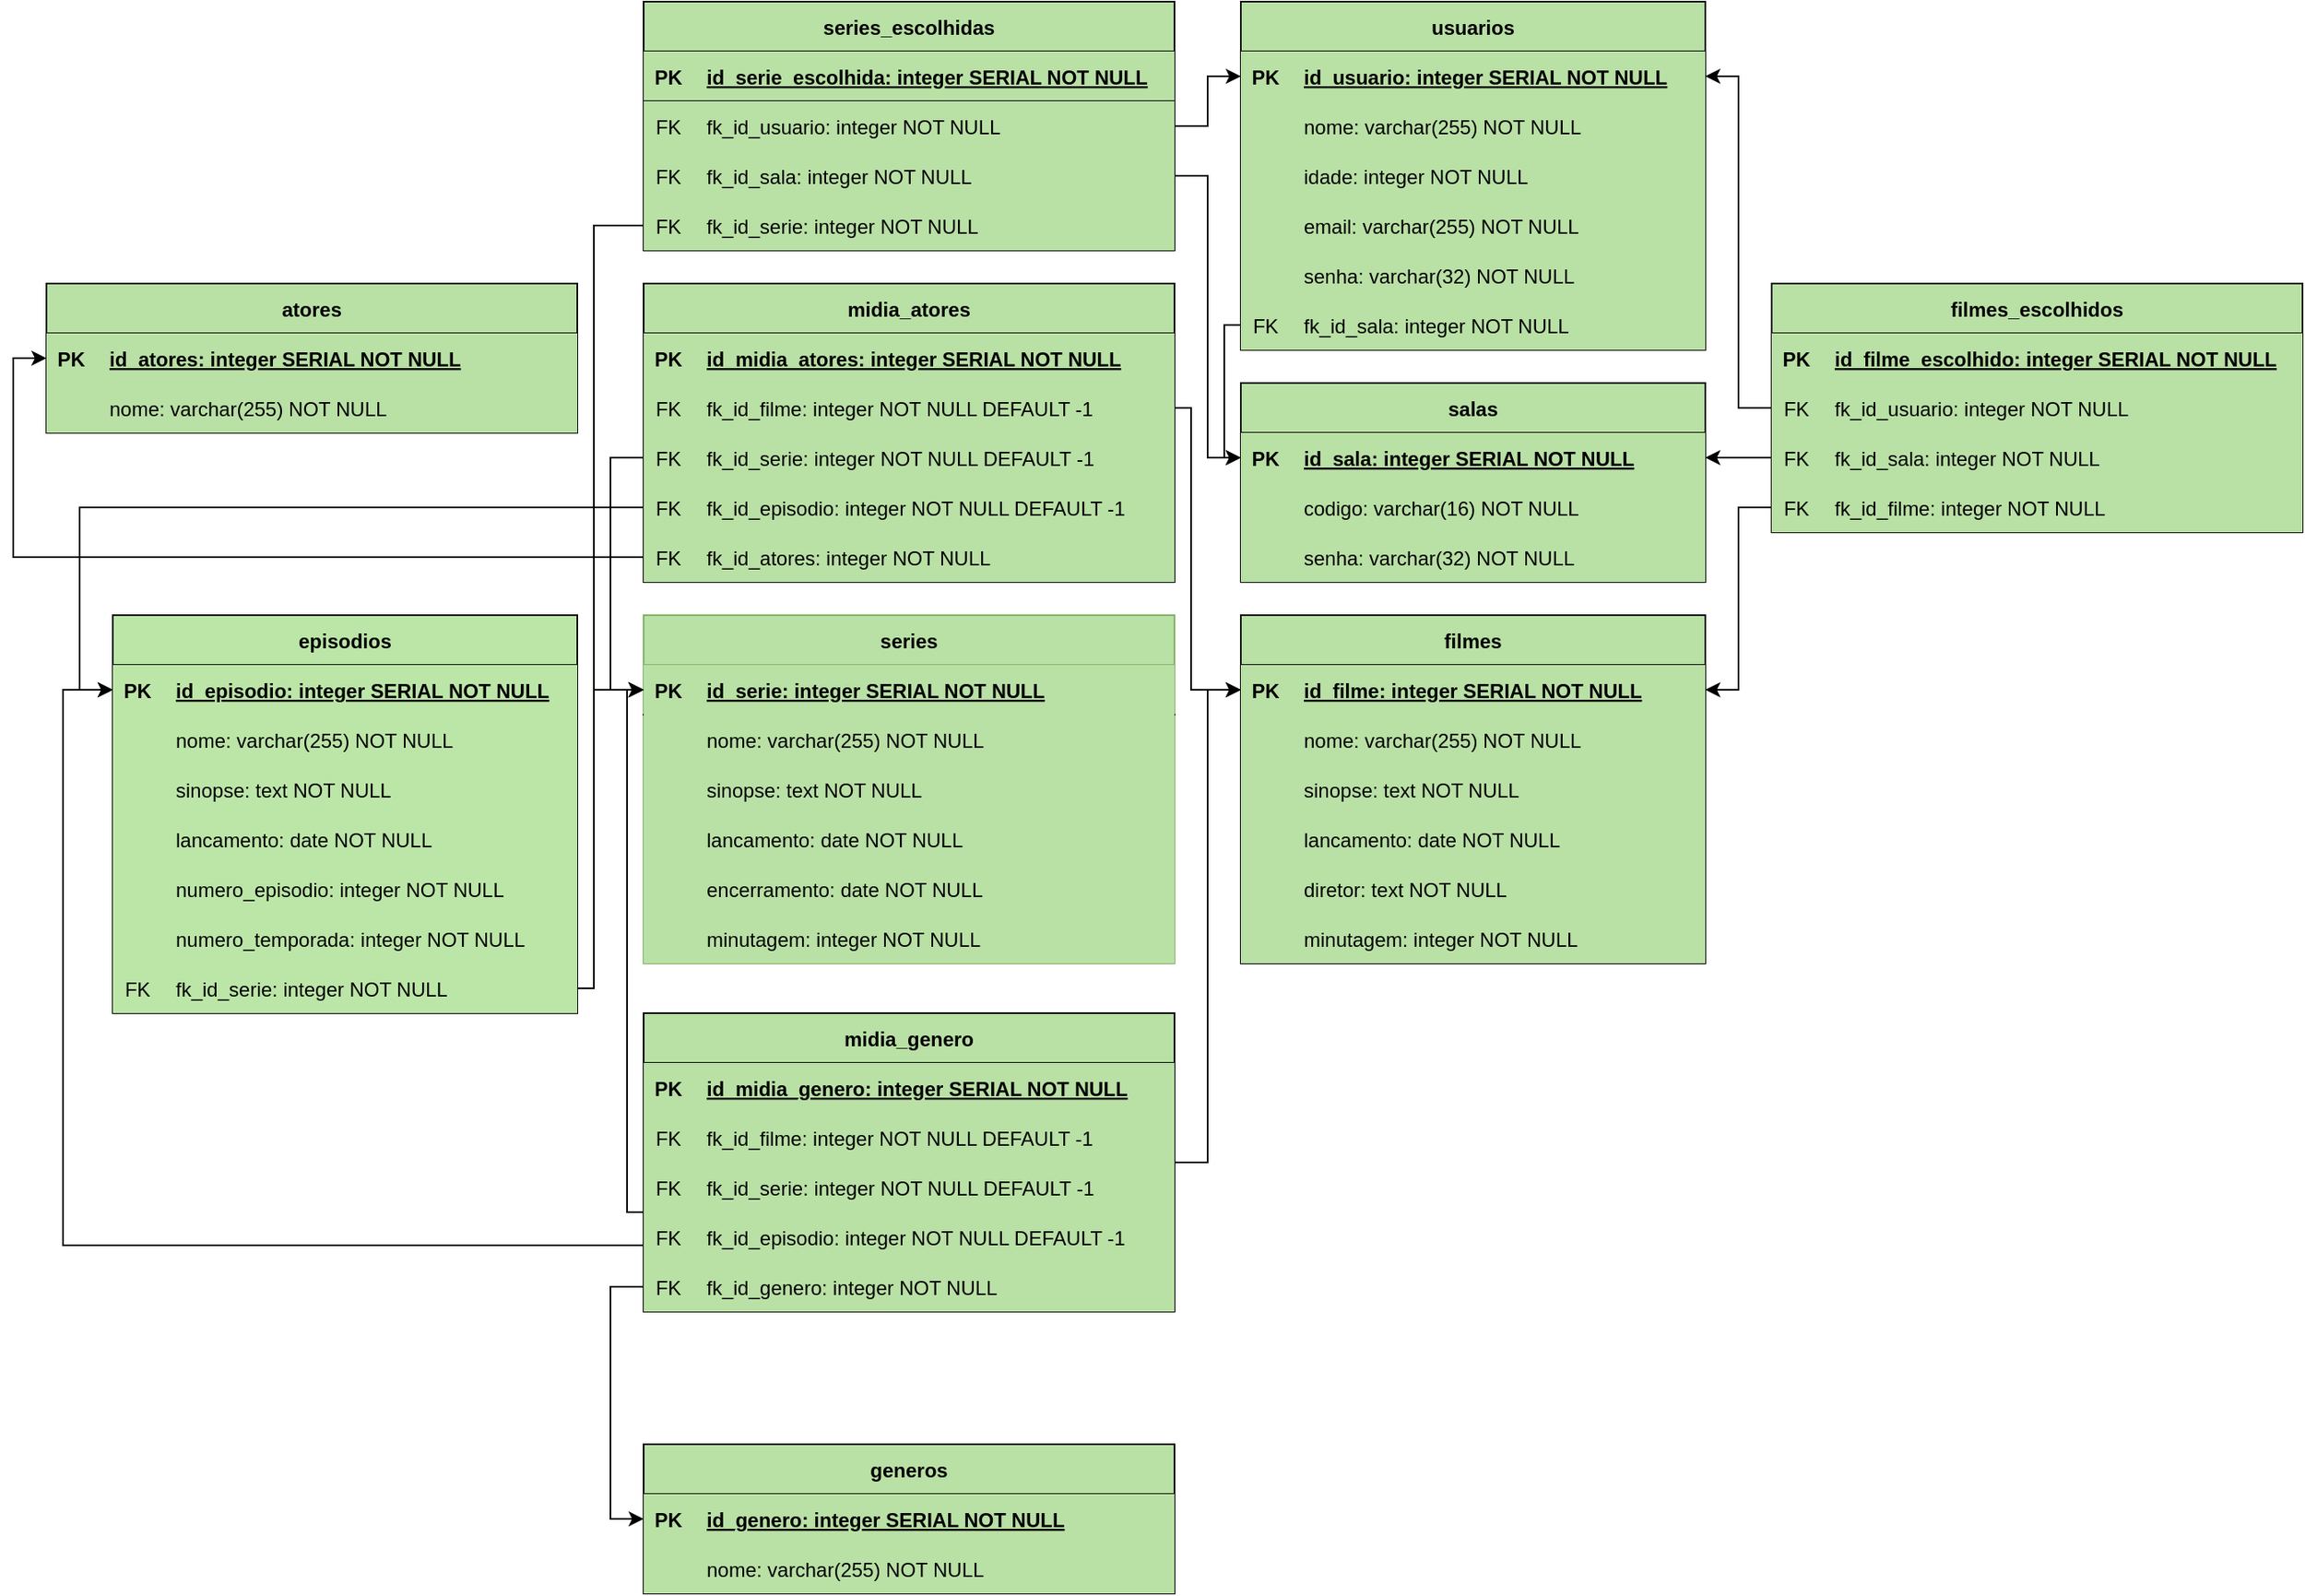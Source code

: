 <mxfile version="24.7.7">
  <diagram id="R2lEEEUBdFMjLlhIrx00" name="Page-1">
    <mxGraphModel dx="2922" dy="576" grid="1" gridSize="10" guides="1" tooltips="1" connect="1" arrows="1" fold="1" page="1" pageScale="1" pageWidth="850" pageHeight="1100" math="0" shadow="0" extFonts="Permanent Marker^https://fonts.googleapis.com/css?family=Permanent+Marker">
      <root>
        <mxCell id="0" />
        <mxCell id="1" parent="0" />
        <mxCell id="C-vyLk0tnHw3VtMMgP7b-2" value="salas" style="shape=table;startSize=30;container=1;collapsible=1;childLayout=tableLayout;fixedRows=1;rowLines=0;fontStyle=1;align=center;resizeLast=1;fillColor=#B9E0A5;" parent="1" vertex="1">
          <mxGeometry x="-680" y="340" width="280" height="120" as="geometry" />
        </mxCell>
        <mxCell id="C-vyLk0tnHw3VtMMgP7b-3" value="" style="shape=partialRectangle;collapsible=0;dropTarget=0;pointerEvents=0;fillColor=#B9E0A5;points=[[0,0.5],[1,0.5]];portConstraint=eastwest;top=0;left=0;right=0;bottom=1;" parent="C-vyLk0tnHw3VtMMgP7b-2" vertex="1">
          <mxGeometry y="30" width="280" height="30" as="geometry" />
        </mxCell>
        <mxCell id="C-vyLk0tnHw3VtMMgP7b-4" value="PK" style="shape=partialRectangle;overflow=hidden;connectable=0;fillColor=#B9E0A5;top=0;left=0;bottom=0;right=0;fontStyle=1;" parent="C-vyLk0tnHw3VtMMgP7b-3" vertex="1">
          <mxGeometry width="30" height="30" as="geometry">
            <mxRectangle width="30" height="30" as="alternateBounds" />
          </mxGeometry>
        </mxCell>
        <mxCell id="C-vyLk0tnHw3VtMMgP7b-5" value="id_sala: integer SERIAL NOT NULL" style="shape=partialRectangle;overflow=hidden;connectable=0;fillColor=#B9E0A5;top=0;left=0;bottom=0;right=0;align=left;spacingLeft=6;fontStyle=5;" parent="C-vyLk0tnHw3VtMMgP7b-3" vertex="1">
          <mxGeometry x="30" width="250" height="30" as="geometry">
            <mxRectangle width="250" height="30" as="alternateBounds" />
          </mxGeometry>
        </mxCell>
        <mxCell id="C-vyLk0tnHw3VtMMgP7b-6" value="" style="shape=partialRectangle;collapsible=0;dropTarget=0;pointerEvents=0;fillColor=#B9E0A5;points=[[0,0.5],[1,0.5]];portConstraint=eastwest;top=0;left=0;right=0;bottom=0;" parent="C-vyLk0tnHw3VtMMgP7b-2" vertex="1">
          <mxGeometry y="60" width="280" height="30" as="geometry" />
        </mxCell>
        <mxCell id="C-vyLk0tnHw3VtMMgP7b-7" value="" style="shape=partialRectangle;overflow=hidden;connectable=0;fillColor=#B9E0A5;top=0;left=0;bottom=0;right=0;" parent="C-vyLk0tnHw3VtMMgP7b-6" vertex="1">
          <mxGeometry width="30" height="30" as="geometry">
            <mxRectangle width="30" height="30" as="alternateBounds" />
          </mxGeometry>
        </mxCell>
        <mxCell id="C-vyLk0tnHw3VtMMgP7b-8" value="codigo: varchar(16) NOT NULL" style="shape=partialRectangle;overflow=hidden;connectable=0;fillColor=#B9E0A5;top=0;left=0;bottom=0;right=0;align=left;spacingLeft=6;" parent="C-vyLk0tnHw3VtMMgP7b-6" vertex="1">
          <mxGeometry x="30" width="250" height="30" as="geometry">
            <mxRectangle width="250" height="30" as="alternateBounds" />
          </mxGeometry>
        </mxCell>
        <mxCell id="YuTx6DVj9ohWgZIfJrAf-3" value="" style="shape=partialRectangle;collapsible=0;dropTarget=0;pointerEvents=0;fillColor=#B9E0A5;points=[[0,0.5],[1,0.5]];portConstraint=eastwest;top=0;left=0;right=0;bottom=0;" parent="C-vyLk0tnHw3VtMMgP7b-2" vertex="1">
          <mxGeometry y="90" width="280" height="30" as="geometry" />
        </mxCell>
        <mxCell id="YuTx6DVj9ohWgZIfJrAf-4" value="" style="shape=partialRectangle;overflow=hidden;connectable=0;fillColor=#B9E0A5;top=0;left=0;bottom=0;right=0;" parent="YuTx6DVj9ohWgZIfJrAf-3" vertex="1">
          <mxGeometry width="30" height="30" as="geometry">
            <mxRectangle width="30" height="30" as="alternateBounds" />
          </mxGeometry>
        </mxCell>
        <mxCell id="YuTx6DVj9ohWgZIfJrAf-5" value="senha: varchar(32) NOT NULL" style="shape=partialRectangle;overflow=hidden;connectable=0;fillColor=#B9E0A5;top=0;left=0;bottom=0;right=0;align=left;spacingLeft=6;" parent="YuTx6DVj9ohWgZIfJrAf-3" vertex="1">
          <mxGeometry x="30" width="250" height="30" as="geometry">
            <mxRectangle width="250" height="30" as="alternateBounds" />
          </mxGeometry>
        </mxCell>
        <mxCell id="C-vyLk0tnHw3VtMMgP7b-13" value="filmes" style="shape=table;startSize=30;container=1;collapsible=1;childLayout=tableLayout;fixedRows=1;rowLines=0;fontStyle=1;align=center;resizeLast=1;fillColor=#B9E0A5;" parent="1" vertex="1">
          <mxGeometry x="-680" y="480" width="280" height="210" as="geometry" />
        </mxCell>
        <mxCell id="C-vyLk0tnHw3VtMMgP7b-14" value="" style="shape=partialRectangle;collapsible=0;dropTarget=0;pointerEvents=0;fillColor=#B9E0A5;points=[[0,0.5],[1,0.5]];portConstraint=eastwest;top=0;left=0;right=0;bottom=1;" parent="C-vyLk0tnHw3VtMMgP7b-13" vertex="1">
          <mxGeometry y="30" width="280" height="30" as="geometry" />
        </mxCell>
        <mxCell id="C-vyLk0tnHw3VtMMgP7b-15" value="PK" style="shape=partialRectangle;overflow=hidden;connectable=0;fillColor=#B9E0A5;top=0;left=0;bottom=0;right=0;fontStyle=1;" parent="C-vyLk0tnHw3VtMMgP7b-14" vertex="1">
          <mxGeometry width="30" height="30" as="geometry">
            <mxRectangle width="30" height="30" as="alternateBounds" />
          </mxGeometry>
        </mxCell>
        <mxCell id="C-vyLk0tnHw3VtMMgP7b-16" value="id_filme: integer SERIAL NOT NULL" style="shape=partialRectangle;overflow=hidden;connectable=0;fillColor=#B9E0A5;top=0;left=0;bottom=0;right=0;align=left;spacingLeft=6;fontStyle=5;" parent="C-vyLk0tnHw3VtMMgP7b-14" vertex="1">
          <mxGeometry x="30" width="250" height="30" as="geometry">
            <mxRectangle width="250" height="30" as="alternateBounds" />
          </mxGeometry>
        </mxCell>
        <mxCell id="C-vyLk0tnHw3VtMMgP7b-17" value="" style="shape=partialRectangle;collapsible=0;dropTarget=0;pointerEvents=0;fillColor=#B9E0A5;points=[[0,0.5],[1,0.5]];portConstraint=eastwest;top=0;left=0;right=0;bottom=0;" parent="C-vyLk0tnHw3VtMMgP7b-13" vertex="1">
          <mxGeometry y="60" width="280" height="30" as="geometry" />
        </mxCell>
        <mxCell id="C-vyLk0tnHw3VtMMgP7b-18" value="" style="shape=partialRectangle;overflow=hidden;connectable=0;fillColor=#B9E0A5;top=0;left=0;bottom=0;right=0;" parent="C-vyLk0tnHw3VtMMgP7b-17" vertex="1">
          <mxGeometry width="30" height="30" as="geometry">
            <mxRectangle width="30" height="30" as="alternateBounds" />
          </mxGeometry>
        </mxCell>
        <mxCell id="C-vyLk0tnHw3VtMMgP7b-19" value="nome: varchar(255) NOT NULL" style="shape=partialRectangle;overflow=hidden;connectable=0;fillColor=#B9E0A5;top=0;left=0;bottom=0;right=0;align=left;spacingLeft=6;" parent="C-vyLk0tnHw3VtMMgP7b-17" vertex="1">
          <mxGeometry x="30" width="250" height="30" as="geometry">
            <mxRectangle width="250" height="30" as="alternateBounds" />
          </mxGeometry>
        </mxCell>
        <mxCell id="C-vyLk0tnHw3VtMMgP7b-20" value="" style="shape=partialRectangle;collapsible=0;dropTarget=0;pointerEvents=0;fillColor=#B9E0A5;points=[[0,0.5],[1,0.5]];portConstraint=eastwest;top=0;left=0;right=0;bottom=0;" parent="C-vyLk0tnHw3VtMMgP7b-13" vertex="1">
          <mxGeometry y="90" width="280" height="30" as="geometry" />
        </mxCell>
        <mxCell id="C-vyLk0tnHw3VtMMgP7b-21" value="" style="shape=partialRectangle;overflow=hidden;connectable=0;fillColor=#B9E0A5;top=0;left=0;bottom=0;right=0;" parent="C-vyLk0tnHw3VtMMgP7b-20" vertex="1">
          <mxGeometry width="30" height="30" as="geometry">
            <mxRectangle width="30" height="30" as="alternateBounds" />
          </mxGeometry>
        </mxCell>
        <mxCell id="C-vyLk0tnHw3VtMMgP7b-22" value="sinopse: text NOT NULL" style="shape=partialRectangle;overflow=hidden;connectable=0;fillColor=#B9E0A5;top=0;left=0;bottom=0;right=0;align=left;spacingLeft=6;" parent="C-vyLk0tnHw3VtMMgP7b-20" vertex="1">
          <mxGeometry x="30" width="250" height="30" as="geometry">
            <mxRectangle width="250" height="30" as="alternateBounds" />
          </mxGeometry>
        </mxCell>
        <mxCell id="4jYssweteFKAgpMdDyCE-33" value="" style="shape=partialRectangle;collapsible=0;dropTarget=0;pointerEvents=0;fillColor=#B9E0A5;points=[[0,0.5],[1,0.5]];portConstraint=eastwest;top=0;left=0;right=0;bottom=0;" parent="C-vyLk0tnHw3VtMMgP7b-13" vertex="1">
          <mxGeometry y="120" width="280" height="30" as="geometry" />
        </mxCell>
        <mxCell id="4jYssweteFKAgpMdDyCE-34" value="" style="shape=partialRectangle;overflow=hidden;connectable=0;fillColor=#B9E0A5;top=0;left=0;bottom=0;right=0;" parent="4jYssweteFKAgpMdDyCE-33" vertex="1">
          <mxGeometry width="30" height="30" as="geometry">
            <mxRectangle width="30" height="30" as="alternateBounds" />
          </mxGeometry>
        </mxCell>
        <mxCell id="4jYssweteFKAgpMdDyCE-35" value="lancamento: date NOT NULL" style="shape=partialRectangle;overflow=hidden;connectable=0;fillColor=#B9E0A5;top=0;left=0;bottom=0;right=0;align=left;spacingLeft=6;" parent="4jYssweteFKAgpMdDyCE-33" vertex="1">
          <mxGeometry x="30" width="250" height="30" as="geometry">
            <mxRectangle width="250" height="30" as="alternateBounds" />
          </mxGeometry>
        </mxCell>
        <mxCell id="O3_KmsKs-KlMIZ6la9Rg-70" value="" style="shape=partialRectangle;collapsible=0;dropTarget=0;pointerEvents=0;fillColor=#B9E0A5;points=[[0,0.5],[1,0.5]];portConstraint=eastwest;top=0;left=0;right=0;bottom=0;" parent="C-vyLk0tnHw3VtMMgP7b-13" vertex="1">
          <mxGeometry y="150" width="280" height="30" as="geometry" />
        </mxCell>
        <mxCell id="O3_KmsKs-KlMIZ6la9Rg-71" value="" style="shape=partialRectangle;overflow=hidden;connectable=0;fillColor=#B9E0A5;top=0;left=0;bottom=0;right=0;" parent="O3_KmsKs-KlMIZ6la9Rg-70" vertex="1">
          <mxGeometry width="30" height="30" as="geometry">
            <mxRectangle width="30" height="30" as="alternateBounds" />
          </mxGeometry>
        </mxCell>
        <mxCell id="O3_KmsKs-KlMIZ6la9Rg-72" value="diretor: text NOT NULL" style="shape=partialRectangle;overflow=hidden;connectable=0;fillColor=#B9E0A5;top=0;left=0;bottom=0;right=0;align=left;spacingLeft=6;" parent="O3_KmsKs-KlMIZ6la9Rg-70" vertex="1">
          <mxGeometry x="30" width="250" height="30" as="geometry">
            <mxRectangle width="250" height="30" as="alternateBounds" />
          </mxGeometry>
        </mxCell>
        <mxCell id="4jYssweteFKAgpMdDyCE-92" value="" style="shape=partialRectangle;collapsible=0;dropTarget=0;pointerEvents=0;fillColor=#B9E0A5;points=[[0,0.5],[1,0.5]];portConstraint=eastwest;top=0;left=0;right=0;bottom=0;" parent="C-vyLk0tnHw3VtMMgP7b-13" vertex="1">
          <mxGeometry y="180" width="280" height="30" as="geometry" />
        </mxCell>
        <mxCell id="4jYssweteFKAgpMdDyCE-93" value="" style="shape=partialRectangle;overflow=hidden;connectable=0;fillColor=#B9E0A5;top=0;left=0;bottom=0;right=0;" parent="4jYssweteFKAgpMdDyCE-92" vertex="1">
          <mxGeometry width="30" height="30" as="geometry">
            <mxRectangle width="30" height="30" as="alternateBounds" />
          </mxGeometry>
        </mxCell>
        <mxCell id="4jYssweteFKAgpMdDyCE-94" value="minutagem: integer NOT NULL" style="shape=partialRectangle;overflow=hidden;connectable=0;fillColor=#B9E0A5;top=0;left=0;bottom=0;right=0;align=left;spacingLeft=6;" parent="4jYssweteFKAgpMdDyCE-92" vertex="1">
          <mxGeometry x="30" width="250" height="30" as="geometry">
            <mxRectangle width="250" height="30" as="alternateBounds" />
          </mxGeometry>
        </mxCell>
        <mxCell id="C-vyLk0tnHw3VtMMgP7b-23" value="usuarios" style="shape=table;startSize=30;container=1;collapsible=1;childLayout=tableLayout;fixedRows=1;rowLines=0;fontStyle=1;align=center;resizeLast=1;fillColor=#B9E0A5;" parent="1" vertex="1">
          <mxGeometry x="-680" y="110" width="280" height="210" as="geometry" />
        </mxCell>
        <mxCell id="C-vyLk0tnHw3VtMMgP7b-24" value="" style="shape=partialRectangle;collapsible=0;dropTarget=0;pointerEvents=0;fillColor=#B9E0A5;points=[[0,0.5],[1,0.5]];portConstraint=eastwest;top=0;left=0;right=0;bottom=1;" parent="C-vyLk0tnHw3VtMMgP7b-23" vertex="1">
          <mxGeometry y="30" width="280" height="30" as="geometry" />
        </mxCell>
        <mxCell id="C-vyLk0tnHw3VtMMgP7b-25" value="PK" style="shape=partialRectangle;overflow=hidden;connectable=0;fillColor=#B9E0A5;top=0;left=0;bottom=0;right=0;fontStyle=1;" parent="C-vyLk0tnHw3VtMMgP7b-24" vertex="1">
          <mxGeometry width="30" height="30" as="geometry">
            <mxRectangle width="30" height="30" as="alternateBounds" />
          </mxGeometry>
        </mxCell>
        <mxCell id="C-vyLk0tnHw3VtMMgP7b-26" value="id_usuario: integer SERIAL NOT NULL" style="shape=partialRectangle;overflow=hidden;connectable=0;fillColor=#B9E0A5;top=0;left=0;bottom=0;right=0;align=left;spacingLeft=6;fontStyle=5;" parent="C-vyLk0tnHw3VtMMgP7b-24" vertex="1">
          <mxGeometry x="30" width="250" height="30" as="geometry">
            <mxRectangle width="250" height="30" as="alternateBounds" />
          </mxGeometry>
        </mxCell>
        <mxCell id="C-vyLk0tnHw3VtMMgP7b-27" value="" style="shape=partialRectangle;collapsible=0;dropTarget=0;pointerEvents=0;fillColor=#B9E0A5;points=[[0,0.5],[1,0.5]];portConstraint=eastwest;top=0;left=0;right=0;bottom=0;" parent="C-vyLk0tnHw3VtMMgP7b-23" vertex="1">
          <mxGeometry y="60" width="280" height="30" as="geometry" />
        </mxCell>
        <mxCell id="C-vyLk0tnHw3VtMMgP7b-28" value="" style="shape=partialRectangle;overflow=hidden;connectable=0;fillColor=#B9E0A5;top=0;left=0;bottom=0;right=0;" parent="C-vyLk0tnHw3VtMMgP7b-27" vertex="1">
          <mxGeometry width="30" height="30" as="geometry">
            <mxRectangle width="30" height="30" as="alternateBounds" />
          </mxGeometry>
        </mxCell>
        <mxCell id="C-vyLk0tnHw3VtMMgP7b-29" value="nome: varchar(255) NOT NULL" style="shape=partialRectangle;overflow=hidden;connectable=0;fillColor=#B9E0A5;top=0;left=0;bottom=0;right=0;align=left;spacingLeft=6;" parent="C-vyLk0tnHw3VtMMgP7b-27" vertex="1">
          <mxGeometry x="30" width="250" height="30" as="geometry">
            <mxRectangle width="250" height="30" as="alternateBounds" />
          </mxGeometry>
        </mxCell>
        <mxCell id="4jYssweteFKAgpMdDyCE-18" value="" style="shape=partialRectangle;collapsible=0;dropTarget=0;pointerEvents=0;fillColor=#B9E0A5;points=[[0,0.5],[1,0.5]];portConstraint=eastwest;top=0;left=0;right=0;bottom=0;" parent="C-vyLk0tnHw3VtMMgP7b-23" vertex="1">
          <mxGeometry y="90" width="280" height="30" as="geometry" />
        </mxCell>
        <mxCell id="4jYssweteFKAgpMdDyCE-19" value="" style="shape=partialRectangle;overflow=hidden;connectable=0;fillColor=#B9E0A5;top=0;left=0;bottom=0;right=0;" parent="4jYssweteFKAgpMdDyCE-18" vertex="1">
          <mxGeometry width="30" height="30" as="geometry">
            <mxRectangle width="30" height="30" as="alternateBounds" />
          </mxGeometry>
        </mxCell>
        <mxCell id="4jYssweteFKAgpMdDyCE-20" value="idade: integer NOT NULL" style="shape=partialRectangle;overflow=hidden;connectable=0;fillColor=#B9E0A5;top=0;left=0;bottom=0;right=0;align=left;spacingLeft=6;" parent="4jYssweteFKAgpMdDyCE-18" vertex="1">
          <mxGeometry x="30" width="250" height="30" as="geometry">
            <mxRectangle width="250" height="30" as="alternateBounds" />
          </mxGeometry>
        </mxCell>
        <mxCell id="4jYssweteFKAgpMdDyCE-15" value="" style="shape=partialRectangle;collapsible=0;dropTarget=0;pointerEvents=0;fillColor=#B9E0A5;points=[[0,0.5],[1,0.5]];portConstraint=eastwest;top=0;left=0;right=0;bottom=0;" parent="C-vyLk0tnHw3VtMMgP7b-23" vertex="1">
          <mxGeometry y="120" width="280" height="30" as="geometry" />
        </mxCell>
        <mxCell id="4jYssweteFKAgpMdDyCE-16" value="" style="shape=partialRectangle;overflow=hidden;connectable=0;fillColor=#B9E0A5;top=0;left=0;bottom=0;right=0;" parent="4jYssweteFKAgpMdDyCE-15" vertex="1">
          <mxGeometry width="30" height="30" as="geometry">
            <mxRectangle width="30" height="30" as="alternateBounds" />
          </mxGeometry>
        </mxCell>
        <mxCell id="4jYssweteFKAgpMdDyCE-17" value="email: varchar(255) NOT NULL" style="shape=partialRectangle;overflow=hidden;connectable=0;fillColor=#B9E0A5;top=0;left=0;bottom=0;right=0;align=left;spacingLeft=6;" parent="4jYssweteFKAgpMdDyCE-15" vertex="1">
          <mxGeometry x="30" width="250" height="30" as="geometry">
            <mxRectangle width="250" height="30" as="alternateBounds" />
          </mxGeometry>
        </mxCell>
        <mxCell id="4jYssweteFKAgpMdDyCE-21" value="" style="shape=partialRectangle;collapsible=0;dropTarget=0;pointerEvents=0;fillColor=#B9E0A5;points=[[0,0.5],[1,0.5]];portConstraint=eastwest;top=0;left=0;right=0;bottom=0;" parent="C-vyLk0tnHw3VtMMgP7b-23" vertex="1">
          <mxGeometry y="150" width="280" height="30" as="geometry" />
        </mxCell>
        <mxCell id="4jYssweteFKAgpMdDyCE-22" value="" style="shape=partialRectangle;overflow=hidden;connectable=0;fillColor=#B9E0A5;top=0;left=0;bottom=0;right=0;" parent="4jYssweteFKAgpMdDyCE-21" vertex="1">
          <mxGeometry width="30" height="30" as="geometry">
            <mxRectangle width="30" height="30" as="alternateBounds" />
          </mxGeometry>
        </mxCell>
        <mxCell id="4jYssweteFKAgpMdDyCE-23" value="senha: varchar(32) NOT NULL" style="shape=partialRectangle;overflow=hidden;connectable=0;fillColor=#B9E0A5;top=0;left=0;bottom=0;right=0;align=left;spacingLeft=6;" parent="4jYssweteFKAgpMdDyCE-21" vertex="1">
          <mxGeometry x="30" width="250" height="30" as="geometry">
            <mxRectangle width="250" height="30" as="alternateBounds" />
          </mxGeometry>
        </mxCell>
        <mxCell id="4jYssweteFKAgpMdDyCE-73" value="" style="shape=partialRectangle;collapsible=0;dropTarget=0;pointerEvents=0;fillColor=#B9E0A5;points=[[0,0.5],[1,0.5]];portConstraint=eastwest;top=0;left=0;right=0;bottom=0;" parent="C-vyLk0tnHw3VtMMgP7b-23" vertex="1">
          <mxGeometry y="180" width="280" height="30" as="geometry" />
        </mxCell>
        <mxCell id="4jYssweteFKAgpMdDyCE-74" value="FK" style="shape=partialRectangle;overflow=hidden;connectable=0;fillColor=#B9E0A5;top=0;left=0;bottom=0;right=0;" parent="4jYssweteFKAgpMdDyCE-73" vertex="1">
          <mxGeometry width="30" height="30" as="geometry">
            <mxRectangle width="30" height="30" as="alternateBounds" />
          </mxGeometry>
        </mxCell>
        <mxCell id="4jYssweteFKAgpMdDyCE-75" value="fk_id_sala: integer NOT NULL" style="shape=partialRectangle;overflow=hidden;connectable=0;fillColor=#B9E0A5;top=0;left=0;bottom=0;right=0;align=left;spacingLeft=6;" parent="4jYssweteFKAgpMdDyCE-73" vertex="1">
          <mxGeometry x="30" width="250" height="30" as="geometry">
            <mxRectangle width="250" height="30" as="alternateBounds" />
          </mxGeometry>
        </mxCell>
        <mxCell id="4jYssweteFKAgpMdDyCE-1" value="filmes_escolhidos" style="shape=table;startSize=30;container=1;collapsible=1;childLayout=tableLayout;fixedRows=1;rowLines=0;fontStyle=1;align=center;resizeLast=1;fillColor=#B9E0A5;" parent="1" vertex="1">
          <mxGeometry x="-360" y="280" width="320" height="150" as="geometry" />
        </mxCell>
        <mxCell id="4jYssweteFKAgpMdDyCE-2" value="" style="shape=partialRectangle;collapsible=0;dropTarget=0;pointerEvents=0;fillColor=#B9E0A5;points=[[0,0.5],[1,0.5]];portConstraint=eastwest;top=0;left=0;right=0;bottom=1;" parent="4jYssweteFKAgpMdDyCE-1" vertex="1">
          <mxGeometry y="30" width="320" height="30" as="geometry" />
        </mxCell>
        <mxCell id="4jYssweteFKAgpMdDyCE-3" value="PK" style="shape=partialRectangle;overflow=hidden;connectable=0;fillColor=#B9E0A5;top=0;left=0;bottom=0;right=0;fontStyle=1;" parent="4jYssweteFKAgpMdDyCE-2" vertex="1">
          <mxGeometry width="30" height="30" as="geometry">
            <mxRectangle width="30" height="30" as="alternateBounds" />
          </mxGeometry>
        </mxCell>
        <mxCell id="4jYssweteFKAgpMdDyCE-4" value="id_filme_escolhido: integer SERIAL NOT NULL" style="shape=partialRectangle;overflow=hidden;connectable=0;fillColor=#B9E0A5;top=0;left=0;bottom=0;right=0;align=left;spacingLeft=6;fontStyle=5;" parent="4jYssweteFKAgpMdDyCE-2" vertex="1">
          <mxGeometry x="30" width="290" height="30" as="geometry">
            <mxRectangle width="290" height="30" as="alternateBounds" />
          </mxGeometry>
        </mxCell>
        <mxCell id="4jYssweteFKAgpMdDyCE-5" value="" style="shape=partialRectangle;collapsible=0;dropTarget=0;pointerEvents=0;fillColor=#B9E0A5;points=[[0,0.5],[1,0.5]];portConstraint=eastwest;top=0;left=0;right=0;bottom=0;" parent="4jYssweteFKAgpMdDyCE-1" vertex="1">
          <mxGeometry y="60" width="320" height="30" as="geometry" />
        </mxCell>
        <mxCell id="4jYssweteFKAgpMdDyCE-6" value="FK" style="shape=partialRectangle;overflow=hidden;connectable=0;fillColor=#B9E0A5;top=0;left=0;bottom=0;right=0;" parent="4jYssweteFKAgpMdDyCE-5" vertex="1">
          <mxGeometry width="30" height="30" as="geometry">
            <mxRectangle width="30" height="30" as="alternateBounds" />
          </mxGeometry>
        </mxCell>
        <mxCell id="4jYssweteFKAgpMdDyCE-7" value="fk_id_usuario: integer NOT NULL" style="shape=partialRectangle;overflow=hidden;connectable=0;fillColor=#B9E0A5;top=0;left=0;bottom=0;right=0;align=left;spacingLeft=6;" parent="4jYssweteFKAgpMdDyCE-5" vertex="1">
          <mxGeometry x="30" width="290" height="30" as="geometry">
            <mxRectangle width="290" height="30" as="alternateBounds" />
          </mxGeometry>
        </mxCell>
        <mxCell id="4jYssweteFKAgpMdDyCE-51" value="" style="shape=partialRectangle;collapsible=0;dropTarget=0;pointerEvents=0;fillColor=#B9E0A5;points=[[0,0.5],[1,0.5]];portConstraint=eastwest;top=0;left=0;right=0;bottom=0;" parent="4jYssweteFKAgpMdDyCE-1" vertex="1">
          <mxGeometry y="90" width="320" height="30" as="geometry" />
        </mxCell>
        <mxCell id="4jYssweteFKAgpMdDyCE-52" value="FK" style="shape=partialRectangle;overflow=hidden;connectable=0;fillColor=#B9E0A5;top=0;left=0;bottom=0;right=0;" parent="4jYssweteFKAgpMdDyCE-51" vertex="1">
          <mxGeometry width="30" height="30" as="geometry">
            <mxRectangle width="30" height="30" as="alternateBounds" />
          </mxGeometry>
        </mxCell>
        <mxCell id="4jYssweteFKAgpMdDyCE-53" value="fk_id_sala: integer NOT NULL" style="shape=partialRectangle;overflow=hidden;connectable=0;fillColor=#B9E0A5;top=0;left=0;bottom=0;right=0;align=left;spacingLeft=6;" parent="4jYssweteFKAgpMdDyCE-51" vertex="1">
          <mxGeometry x="30" width="290" height="30" as="geometry">
            <mxRectangle width="290" height="30" as="alternateBounds" />
          </mxGeometry>
        </mxCell>
        <mxCell id="4jYssweteFKAgpMdDyCE-48" value="" style="shape=partialRectangle;collapsible=0;dropTarget=0;pointerEvents=0;fillColor=#B9E0A5;points=[[0,0.5],[1,0.5]];portConstraint=eastwest;top=0;left=0;right=0;bottom=0;" parent="4jYssweteFKAgpMdDyCE-1" vertex="1">
          <mxGeometry y="120" width="320" height="30" as="geometry" />
        </mxCell>
        <mxCell id="4jYssweteFKAgpMdDyCE-49" value="FK" style="shape=partialRectangle;overflow=hidden;connectable=0;fillColor=#B9E0A5;top=0;left=0;bottom=0;right=0;" parent="4jYssweteFKAgpMdDyCE-48" vertex="1">
          <mxGeometry width="30" height="30" as="geometry">
            <mxRectangle width="30" height="30" as="alternateBounds" />
          </mxGeometry>
        </mxCell>
        <mxCell id="4jYssweteFKAgpMdDyCE-50" value="fk_id_filme: integer NOT NULL" style="shape=partialRectangle;overflow=hidden;connectable=0;fillColor=#B9E0A5;top=0;left=0;bottom=0;right=0;align=left;spacingLeft=6;" parent="4jYssweteFKAgpMdDyCE-48" vertex="1">
          <mxGeometry x="30" width="290" height="30" as="geometry">
            <mxRectangle width="290" height="30" as="alternateBounds" />
          </mxGeometry>
        </mxCell>
        <mxCell id="4jYssweteFKAgpMdDyCE-84" style="edgeStyle=orthogonalEdgeStyle;rounded=0;orthogonalLoop=1;jettySize=auto;html=1;entryX=1;entryY=0.5;entryDx=0;entryDy=0;" parent="1" source="4jYssweteFKAgpMdDyCE-51" target="C-vyLk0tnHw3VtMMgP7b-3" edge="1">
          <mxGeometry relative="1" as="geometry" />
        </mxCell>
        <mxCell id="4jYssweteFKAgpMdDyCE-86" style="edgeStyle=orthogonalEdgeStyle;rounded=0;orthogonalLoop=1;jettySize=auto;html=1;entryX=0;entryY=0.5;entryDx=0;entryDy=0;" parent="1" source="4jYssweteFKAgpMdDyCE-73" target="C-vyLk0tnHw3VtMMgP7b-3" edge="1">
          <mxGeometry relative="1" as="geometry">
            <Array as="points">
              <mxPoint x="-690" y="305" />
              <mxPoint x="-690" y="385" />
            </Array>
          </mxGeometry>
        </mxCell>
        <mxCell id="4jYssweteFKAgpMdDyCE-91" style="edgeStyle=orthogonalEdgeStyle;rounded=0;orthogonalLoop=1;jettySize=auto;html=1;entryX=1;entryY=0.5;entryDx=0;entryDy=0;" parent="1" source="4jYssweteFKAgpMdDyCE-48" target="C-vyLk0tnHw3VtMMgP7b-14" edge="1">
          <mxGeometry relative="1" as="geometry" />
        </mxCell>
        <mxCell id="O3_KmsKs-KlMIZ6la9Rg-1" value="series" style="shape=table;startSize=30;container=1;collapsible=1;childLayout=tableLayout;fixedRows=1;rowLines=0;fontStyle=1;align=center;resizeLast=1;fillColor=#B9E0A5;strokeColor=#82b366;" parent="1" vertex="1">
          <mxGeometry x="-1040" y="480" width="320" height="210" as="geometry" />
        </mxCell>
        <mxCell id="O3_KmsKs-KlMIZ6la9Rg-2" value="" style="shape=partialRectangle;collapsible=0;dropTarget=0;pointerEvents=0;fillColor=#B9E0A5;points=[[0,0.5],[1,0.5]];portConstraint=eastwest;top=0;left=0;right=0;bottom=1;" parent="O3_KmsKs-KlMIZ6la9Rg-1" vertex="1">
          <mxGeometry y="30" width="320" height="30" as="geometry" />
        </mxCell>
        <mxCell id="O3_KmsKs-KlMIZ6la9Rg-3" value="PK" style="shape=partialRectangle;overflow=hidden;connectable=0;fillColor=#B9E0A5;top=0;left=0;bottom=0;right=0;fontStyle=1;" parent="O3_KmsKs-KlMIZ6la9Rg-2" vertex="1">
          <mxGeometry width="30" height="30" as="geometry">
            <mxRectangle width="30" height="30" as="alternateBounds" />
          </mxGeometry>
        </mxCell>
        <mxCell id="O3_KmsKs-KlMIZ6la9Rg-4" value="id_serie: integer SERIAL NOT NULL" style="shape=partialRectangle;overflow=hidden;connectable=0;fillColor=#B9E0A5;top=0;left=0;bottom=0;right=0;align=left;spacingLeft=6;fontStyle=5;" parent="O3_KmsKs-KlMIZ6la9Rg-2" vertex="1">
          <mxGeometry x="30" width="290" height="30" as="geometry">
            <mxRectangle width="290" height="30" as="alternateBounds" />
          </mxGeometry>
        </mxCell>
        <mxCell id="O3_KmsKs-KlMIZ6la9Rg-5" value="" style="shape=partialRectangle;collapsible=0;dropTarget=0;pointerEvents=0;fillColor=#B9E0A5;points=[[0,0.5],[1,0.5]];portConstraint=eastwest;top=0;left=0;right=0;bottom=0;" parent="O3_KmsKs-KlMIZ6la9Rg-1" vertex="1">
          <mxGeometry y="60" width="320" height="30" as="geometry" />
        </mxCell>
        <mxCell id="O3_KmsKs-KlMIZ6la9Rg-6" value="" style="shape=partialRectangle;overflow=hidden;connectable=0;fillColor=#B9E0A5;top=0;left=0;bottom=0;right=0;" parent="O3_KmsKs-KlMIZ6la9Rg-5" vertex="1">
          <mxGeometry width="30" height="30" as="geometry">
            <mxRectangle width="30" height="30" as="alternateBounds" />
          </mxGeometry>
        </mxCell>
        <mxCell id="O3_KmsKs-KlMIZ6la9Rg-7" value="nome: varchar(255) NOT NULL" style="shape=partialRectangle;overflow=hidden;connectable=0;fillColor=#B9E0A5;top=0;left=0;bottom=0;right=0;align=left;spacingLeft=6;" parent="O3_KmsKs-KlMIZ6la9Rg-5" vertex="1">
          <mxGeometry x="30" width="290" height="30" as="geometry">
            <mxRectangle width="290" height="30" as="alternateBounds" />
          </mxGeometry>
        </mxCell>
        <mxCell id="O3_KmsKs-KlMIZ6la9Rg-8" value="" style="shape=partialRectangle;collapsible=0;dropTarget=0;pointerEvents=0;fillColor=#B9E0A5;points=[[0,0.5],[1,0.5]];portConstraint=eastwest;top=0;left=0;right=0;bottom=0;" parent="O3_KmsKs-KlMIZ6la9Rg-1" vertex="1">
          <mxGeometry y="90" width="320" height="30" as="geometry" />
        </mxCell>
        <mxCell id="O3_KmsKs-KlMIZ6la9Rg-9" value="" style="shape=partialRectangle;overflow=hidden;connectable=0;fillColor=#B9E0A5;top=0;left=0;bottom=0;right=0;" parent="O3_KmsKs-KlMIZ6la9Rg-8" vertex="1">
          <mxGeometry width="30" height="30" as="geometry">
            <mxRectangle width="30" height="30" as="alternateBounds" />
          </mxGeometry>
        </mxCell>
        <mxCell id="O3_KmsKs-KlMIZ6la9Rg-10" value="sinopse: text NOT NULL" style="shape=partialRectangle;overflow=hidden;connectable=0;fillColor=#B9E0A5;top=0;left=0;bottom=0;right=0;align=left;spacingLeft=6;" parent="O3_KmsKs-KlMIZ6la9Rg-8" vertex="1">
          <mxGeometry x="30" width="290" height="30" as="geometry">
            <mxRectangle width="290" height="30" as="alternateBounds" />
          </mxGeometry>
        </mxCell>
        <mxCell id="O3_KmsKs-KlMIZ6la9Rg-11" value="" style="shape=partialRectangle;collapsible=0;dropTarget=0;pointerEvents=0;fillColor=#B9E0A5;points=[[0,0.5],[1,0.5]];portConstraint=eastwest;top=0;left=0;right=0;bottom=0;" parent="O3_KmsKs-KlMIZ6la9Rg-1" vertex="1">
          <mxGeometry y="120" width="320" height="30" as="geometry" />
        </mxCell>
        <mxCell id="O3_KmsKs-KlMIZ6la9Rg-12" value="" style="shape=partialRectangle;overflow=hidden;connectable=0;fillColor=#B9E0A5;top=0;left=0;bottom=0;right=0;" parent="O3_KmsKs-KlMIZ6la9Rg-11" vertex="1">
          <mxGeometry width="30" height="30" as="geometry">
            <mxRectangle width="30" height="30" as="alternateBounds" />
          </mxGeometry>
        </mxCell>
        <mxCell id="O3_KmsKs-KlMIZ6la9Rg-13" value="lancamento: date NOT NULL" style="shape=partialRectangle;overflow=hidden;connectable=0;fillColor=#B9E0A5;top=0;left=0;bottom=0;right=0;align=left;spacingLeft=6;" parent="O3_KmsKs-KlMIZ6la9Rg-11" vertex="1">
          <mxGeometry x="30" width="290" height="30" as="geometry">
            <mxRectangle width="290" height="30" as="alternateBounds" />
          </mxGeometry>
        </mxCell>
        <mxCell id="O3_KmsKs-KlMIZ6la9Rg-24" value="" style="shape=partialRectangle;collapsible=0;dropTarget=0;pointerEvents=0;fillColor=#B9E0A5;points=[[0,0.5],[1,0.5]];portConstraint=eastwest;top=0;left=0;right=0;bottom=0;" parent="O3_KmsKs-KlMIZ6la9Rg-1" vertex="1">
          <mxGeometry y="150" width="320" height="30" as="geometry" />
        </mxCell>
        <mxCell id="O3_KmsKs-KlMIZ6la9Rg-25" value="" style="shape=partialRectangle;overflow=hidden;connectable=0;fillColor=#B9E0A5;top=0;left=0;bottom=0;right=0;" parent="O3_KmsKs-KlMIZ6la9Rg-24" vertex="1">
          <mxGeometry width="30" height="30" as="geometry">
            <mxRectangle width="30" height="30" as="alternateBounds" />
          </mxGeometry>
        </mxCell>
        <mxCell id="O3_KmsKs-KlMIZ6la9Rg-26" value="encerramento: date NOT NULL" style="shape=partialRectangle;overflow=hidden;connectable=0;fillColor=#B9E0A5;top=0;left=0;bottom=0;right=0;align=left;spacingLeft=6;" parent="O3_KmsKs-KlMIZ6la9Rg-24" vertex="1">
          <mxGeometry x="30" width="290" height="30" as="geometry">
            <mxRectangle width="290" height="30" as="alternateBounds" />
          </mxGeometry>
        </mxCell>
        <mxCell id="U60I73bSEBsrePmYxL8--30" value="" style="shape=partialRectangle;collapsible=0;dropTarget=0;pointerEvents=0;fillColor=#B9E0A5;points=[[0,0.5],[1,0.5]];portConstraint=eastwest;top=0;left=0;right=0;bottom=0;" parent="O3_KmsKs-KlMIZ6la9Rg-1" vertex="1">
          <mxGeometry y="180" width="320" height="30" as="geometry" />
        </mxCell>
        <mxCell id="U60I73bSEBsrePmYxL8--31" value="" style="shape=partialRectangle;overflow=hidden;connectable=0;fillColor=#B9E0A5;top=0;left=0;bottom=0;right=0;" parent="U60I73bSEBsrePmYxL8--30" vertex="1">
          <mxGeometry width="30" height="30" as="geometry">
            <mxRectangle width="30" height="30" as="alternateBounds" />
          </mxGeometry>
        </mxCell>
        <mxCell id="U60I73bSEBsrePmYxL8--32" value="minutagem: integer NOT NULL" style="shape=partialRectangle;overflow=hidden;connectable=0;fillColor=#B9E0A5;top=0;left=0;bottom=0;right=0;align=left;spacingLeft=6;" parent="U60I73bSEBsrePmYxL8--30" vertex="1">
          <mxGeometry x="30" width="290" height="30" as="geometry">
            <mxRectangle width="290" height="30" as="alternateBounds" />
          </mxGeometry>
        </mxCell>
        <mxCell id="O3_KmsKs-KlMIZ6la9Rg-27" value="episodios" style="shape=table;startSize=30;container=1;collapsible=1;childLayout=tableLayout;fixedRows=1;rowLines=0;fontStyle=1;align=center;resizeLast=1;fillColor=#bce6a7;" parent="1" vertex="1">
          <mxGeometry x="-1360" y="480" width="280" height="240" as="geometry" />
        </mxCell>
        <mxCell id="O3_KmsKs-KlMIZ6la9Rg-28" value="" style="shape=partialRectangle;collapsible=0;dropTarget=0;pointerEvents=0;fillColor=#bce6a7;points=[[0,0.5],[1,0.5]];portConstraint=eastwest;top=0;left=0;right=0;bottom=1;" parent="O3_KmsKs-KlMIZ6la9Rg-27" vertex="1">
          <mxGeometry y="30" width="280" height="30" as="geometry" />
        </mxCell>
        <mxCell id="O3_KmsKs-KlMIZ6la9Rg-29" value="PK" style="shape=partialRectangle;overflow=hidden;connectable=0;fillColor=#bce6a7;top=0;left=0;bottom=0;right=0;fontStyle=1;" parent="O3_KmsKs-KlMIZ6la9Rg-28" vertex="1">
          <mxGeometry width="30" height="30" as="geometry">
            <mxRectangle width="30" height="30" as="alternateBounds" />
          </mxGeometry>
        </mxCell>
        <mxCell id="O3_KmsKs-KlMIZ6la9Rg-30" value="id_episodio: integer SERIAL NOT NULL" style="shape=partialRectangle;overflow=hidden;connectable=0;fillColor=#bce6a7;top=0;left=0;bottom=0;right=0;align=left;spacingLeft=6;fontStyle=5;" parent="O3_KmsKs-KlMIZ6la9Rg-28" vertex="1">
          <mxGeometry x="30" width="250" height="30" as="geometry">
            <mxRectangle width="250" height="30" as="alternateBounds" />
          </mxGeometry>
        </mxCell>
        <mxCell id="O3_KmsKs-KlMIZ6la9Rg-31" value="" style="shape=partialRectangle;collapsible=0;dropTarget=0;pointerEvents=0;fillColor=#bce6a7;points=[[0,0.5],[1,0.5]];portConstraint=eastwest;top=0;left=0;right=0;bottom=0;" parent="O3_KmsKs-KlMIZ6la9Rg-27" vertex="1">
          <mxGeometry y="60" width="280" height="30" as="geometry" />
        </mxCell>
        <mxCell id="O3_KmsKs-KlMIZ6la9Rg-32" value="" style="shape=partialRectangle;overflow=hidden;connectable=0;fillColor=#bce6a7;top=0;left=0;bottom=0;right=0;" parent="O3_KmsKs-KlMIZ6la9Rg-31" vertex="1">
          <mxGeometry width="30" height="30" as="geometry">
            <mxRectangle width="30" height="30" as="alternateBounds" />
          </mxGeometry>
        </mxCell>
        <mxCell id="O3_KmsKs-KlMIZ6la9Rg-33" value="nome: varchar(255) NOT NULL" style="shape=partialRectangle;overflow=hidden;connectable=0;fillColor=#bce6a7;top=0;left=0;bottom=0;right=0;align=left;spacingLeft=6;" parent="O3_KmsKs-KlMIZ6la9Rg-31" vertex="1">
          <mxGeometry x="30" width="250" height="30" as="geometry">
            <mxRectangle width="250" height="30" as="alternateBounds" />
          </mxGeometry>
        </mxCell>
        <mxCell id="O3_KmsKs-KlMIZ6la9Rg-34" value="" style="shape=partialRectangle;collapsible=0;dropTarget=0;pointerEvents=0;fillColor=#bce6a7;points=[[0,0.5],[1,0.5]];portConstraint=eastwest;top=0;left=0;right=0;bottom=0;" parent="O3_KmsKs-KlMIZ6la9Rg-27" vertex="1">
          <mxGeometry y="90" width="280" height="30" as="geometry" />
        </mxCell>
        <mxCell id="O3_KmsKs-KlMIZ6la9Rg-35" value="" style="shape=partialRectangle;overflow=hidden;connectable=0;fillColor=#bce6a7;top=0;left=0;bottom=0;right=0;" parent="O3_KmsKs-KlMIZ6la9Rg-34" vertex="1">
          <mxGeometry width="30" height="30" as="geometry">
            <mxRectangle width="30" height="30" as="alternateBounds" />
          </mxGeometry>
        </mxCell>
        <mxCell id="O3_KmsKs-KlMIZ6la9Rg-36" value="sinopse: text NOT NULL" style="shape=partialRectangle;overflow=hidden;connectable=0;fillColor=#bce6a7;top=0;left=0;bottom=0;right=0;align=left;spacingLeft=6;" parent="O3_KmsKs-KlMIZ6la9Rg-34" vertex="1">
          <mxGeometry x="30" width="250" height="30" as="geometry">
            <mxRectangle width="250" height="30" as="alternateBounds" />
          </mxGeometry>
        </mxCell>
        <mxCell id="O3_KmsKs-KlMIZ6la9Rg-37" value="" style="shape=partialRectangle;collapsible=0;dropTarget=0;pointerEvents=0;fillColor=#bce6a7;points=[[0,0.5],[1,0.5]];portConstraint=eastwest;top=0;left=0;right=0;bottom=0;" parent="O3_KmsKs-KlMIZ6la9Rg-27" vertex="1">
          <mxGeometry y="120" width="280" height="30" as="geometry" />
        </mxCell>
        <mxCell id="O3_KmsKs-KlMIZ6la9Rg-38" value="" style="shape=partialRectangle;overflow=hidden;connectable=0;fillColor=#bce6a7;top=0;left=0;bottom=0;right=0;" parent="O3_KmsKs-KlMIZ6la9Rg-37" vertex="1">
          <mxGeometry width="30" height="30" as="geometry">
            <mxRectangle width="30" height="30" as="alternateBounds" />
          </mxGeometry>
        </mxCell>
        <mxCell id="O3_KmsKs-KlMIZ6la9Rg-39" value="lancamento: date NOT NULL" style="shape=partialRectangle;overflow=hidden;connectable=0;fillColor=#bce6a7;top=0;left=0;bottom=0;right=0;align=left;spacingLeft=6;" parent="O3_KmsKs-KlMIZ6la9Rg-37" vertex="1">
          <mxGeometry x="30" width="250" height="30" as="geometry">
            <mxRectangle width="250" height="30" as="alternateBounds" />
          </mxGeometry>
        </mxCell>
        <mxCell id="O3_KmsKs-KlMIZ6la9Rg-40" value="" style="shape=partialRectangle;collapsible=0;dropTarget=0;pointerEvents=0;fillColor=#bce6a7;points=[[0,0.5],[1,0.5]];portConstraint=eastwest;top=0;left=0;right=0;bottom=0;" parent="O3_KmsKs-KlMIZ6la9Rg-27" vertex="1">
          <mxGeometry y="150" width="280" height="30" as="geometry" />
        </mxCell>
        <mxCell id="O3_KmsKs-KlMIZ6la9Rg-41" value="" style="shape=partialRectangle;overflow=hidden;connectable=0;fillColor=#bce6a7;top=0;left=0;bottom=0;right=0;" parent="O3_KmsKs-KlMIZ6la9Rg-40" vertex="1">
          <mxGeometry width="30" height="30" as="geometry">
            <mxRectangle width="30" height="30" as="alternateBounds" />
          </mxGeometry>
        </mxCell>
        <mxCell id="O3_KmsKs-KlMIZ6la9Rg-42" value="numero_episodio: integer NOT NULL" style="shape=partialRectangle;overflow=hidden;connectable=0;fillColor=#bce6a7;top=0;left=0;bottom=0;right=0;align=left;spacingLeft=6;" parent="O3_KmsKs-KlMIZ6la9Rg-40" vertex="1">
          <mxGeometry x="30" width="250" height="30" as="geometry">
            <mxRectangle width="250" height="30" as="alternateBounds" />
          </mxGeometry>
        </mxCell>
        <mxCell id="O3_KmsKs-KlMIZ6la9Rg-46" value="" style="shape=partialRectangle;collapsible=0;dropTarget=0;pointerEvents=0;fillColor=#bce6a7;points=[[0,0.5],[1,0.5]];portConstraint=eastwest;top=0;left=0;right=0;bottom=0;" parent="O3_KmsKs-KlMIZ6la9Rg-27" vertex="1">
          <mxGeometry y="180" width="280" height="30" as="geometry" />
        </mxCell>
        <mxCell id="O3_KmsKs-KlMIZ6la9Rg-47" value="" style="shape=partialRectangle;overflow=hidden;connectable=0;fillColor=#bce6a7;top=0;left=0;bottom=0;right=0;" parent="O3_KmsKs-KlMIZ6la9Rg-46" vertex="1">
          <mxGeometry width="30" height="30" as="geometry">
            <mxRectangle width="30" height="30" as="alternateBounds" />
          </mxGeometry>
        </mxCell>
        <mxCell id="O3_KmsKs-KlMIZ6la9Rg-48" value="numero_temporada: integer NOT NULL" style="shape=partialRectangle;overflow=hidden;connectable=0;fillColor=#bce6a7;top=0;left=0;bottom=0;right=0;align=left;spacingLeft=6;" parent="O3_KmsKs-KlMIZ6la9Rg-46" vertex="1">
          <mxGeometry x="30" width="250" height="30" as="geometry">
            <mxRectangle width="250" height="30" as="alternateBounds" />
          </mxGeometry>
        </mxCell>
        <mxCell id="O3_KmsKs-KlMIZ6la9Rg-49" value="" style="shape=partialRectangle;collapsible=0;dropTarget=0;pointerEvents=0;fillColor=#bce6a7;points=[[0,0.5],[1,0.5]];portConstraint=eastwest;top=0;left=0;right=0;bottom=0;" parent="O3_KmsKs-KlMIZ6la9Rg-27" vertex="1">
          <mxGeometry y="210" width="280" height="30" as="geometry" />
        </mxCell>
        <mxCell id="O3_KmsKs-KlMIZ6la9Rg-50" value="FK" style="shape=partialRectangle;overflow=hidden;connectable=0;fillColor=#bce6a7;top=0;left=0;bottom=0;right=0;" parent="O3_KmsKs-KlMIZ6la9Rg-49" vertex="1">
          <mxGeometry width="30" height="30" as="geometry">
            <mxRectangle width="30" height="30" as="alternateBounds" />
          </mxGeometry>
        </mxCell>
        <mxCell id="O3_KmsKs-KlMIZ6la9Rg-51" value="fk_id_serie: integer NOT NULL" style="shape=partialRectangle;overflow=hidden;connectable=0;fillColor=#bce6a7;top=0;left=0;bottom=0;right=0;align=left;spacingLeft=6;" parent="O3_KmsKs-KlMIZ6la9Rg-49" vertex="1">
          <mxGeometry x="30" width="250" height="30" as="geometry">
            <mxRectangle width="250" height="30" as="alternateBounds" />
          </mxGeometry>
        </mxCell>
        <mxCell id="O3_KmsKs-KlMIZ6la9Rg-52" style="edgeStyle=orthogonalEdgeStyle;rounded=0;orthogonalLoop=1;jettySize=auto;html=1;entryX=0;entryY=0.5;entryDx=0;entryDy=0;" parent="1" source="O3_KmsKs-KlMIZ6la9Rg-49" target="O3_KmsKs-KlMIZ6la9Rg-2" edge="1">
          <mxGeometry relative="1" as="geometry">
            <Array as="points">
              <mxPoint x="-1070" y="705" />
              <mxPoint x="-1070" y="525" />
            </Array>
          </mxGeometry>
        </mxCell>
        <mxCell id="O3_KmsKs-KlMIZ6la9Rg-53" value="series_escolhidas" style="shape=table;startSize=30;container=1;collapsible=1;childLayout=tableLayout;fixedRows=1;rowLines=0;fontStyle=1;align=center;resizeLast=1;fillColor=#B9E0A5;" parent="1" vertex="1">
          <mxGeometry x="-1040" y="110" width="320" height="150" as="geometry" />
        </mxCell>
        <mxCell id="O3_KmsKs-KlMIZ6la9Rg-54" value="" style="shape=partialRectangle;collapsible=0;dropTarget=0;pointerEvents=0;fillColor=#B9E0A5;points=[[0,0.5],[1,0.5]];portConstraint=eastwest;top=0;left=0;right=0;bottom=1;" parent="O3_KmsKs-KlMIZ6la9Rg-53" vertex="1">
          <mxGeometry y="30" width="320" height="30" as="geometry" />
        </mxCell>
        <mxCell id="O3_KmsKs-KlMIZ6la9Rg-55" value="PK" style="shape=partialRectangle;overflow=hidden;connectable=0;fillColor=none;top=0;left=0;bottom=0;right=0;fontStyle=1;" parent="O3_KmsKs-KlMIZ6la9Rg-54" vertex="1">
          <mxGeometry width="30" height="30" as="geometry">
            <mxRectangle width="30" height="30" as="alternateBounds" />
          </mxGeometry>
        </mxCell>
        <mxCell id="O3_KmsKs-KlMIZ6la9Rg-56" value="id_serie_escolhida: integer SERIAL NOT NULL" style="shape=partialRectangle;overflow=hidden;connectable=0;fillColor=none;top=0;left=0;bottom=0;right=0;align=left;spacingLeft=6;fontStyle=5;" parent="O3_KmsKs-KlMIZ6la9Rg-54" vertex="1">
          <mxGeometry x="30" width="290" height="30" as="geometry">
            <mxRectangle width="290" height="30" as="alternateBounds" />
          </mxGeometry>
        </mxCell>
        <mxCell id="O3_KmsKs-KlMIZ6la9Rg-57" value="" style="shape=partialRectangle;collapsible=0;dropTarget=0;pointerEvents=0;fillColor=#B9E0A5;points=[[0,0.5],[1,0.5]];portConstraint=eastwest;top=0;left=0;right=0;bottom=0;" parent="O3_KmsKs-KlMIZ6la9Rg-53" vertex="1">
          <mxGeometry y="60" width="320" height="30" as="geometry" />
        </mxCell>
        <mxCell id="O3_KmsKs-KlMIZ6la9Rg-58" value="FK" style="shape=partialRectangle;overflow=hidden;connectable=0;fillColor=#B9E0A5;top=0;left=0;bottom=0;right=0;" parent="O3_KmsKs-KlMIZ6la9Rg-57" vertex="1">
          <mxGeometry width="30" height="30" as="geometry">
            <mxRectangle width="30" height="30" as="alternateBounds" />
          </mxGeometry>
        </mxCell>
        <mxCell id="O3_KmsKs-KlMIZ6la9Rg-59" value="fk_id_usuario: integer NOT NULL" style="shape=partialRectangle;overflow=hidden;connectable=0;fillColor=#B9E0A5;top=0;left=0;bottom=0;right=0;align=left;spacingLeft=6;" parent="O3_KmsKs-KlMIZ6la9Rg-57" vertex="1">
          <mxGeometry x="30" width="290" height="30" as="geometry">
            <mxRectangle width="290" height="30" as="alternateBounds" />
          </mxGeometry>
        </mxCell>
        <mxCell id="O3_KmsKs-KlMIZ6la9Rg-60" value="" style="shape=partialRectangle;collapsible=0;dropTarget=0;pointerEvents=0;fillColor=#B9E0A5;points=[[0,0.5],[1,0.5]];portConstraint=eastwest;top=0;left=0;right=0;bottom=0;" parent="O3_KmsKs-KlMIZ6la9Rg-53" vertex="1">
          <mxGeometry y="90" width="320" height="30" as="geometry" />
        </mxCell>
        <mxCell id="O3_KmsKs-KlMIZ6la9Rg-61" value="FK" style="shape=partialRectangle;overflow=hidden;connectable=0;fillColor=#B9E0A5;top=0;left=0;bottom=0;right=0;" parent="O3_KmsKs-KlMIZ6la9Rg-60" vertex="1">
          <mxGeometry width="30" height="30" as="geometry">
            <mxRectangle width="30" height="30" as="alternateBounds" />
          </mxGeometry>
        </mxCell>
        <mxCell id="O3_KmsKs-KlMIZ6la9Rg-62" value="fk_id_sala: integer NOT NULL" style="shape=partialRectangle;overflow=hidden;connectable=0;fillColor=#B9E0A5;top=0;left=0;bottom=0;right=0;align=left;spacingLeft=6;" parent="O3_KmsKs-KlMIZ6la9Rg-60" vertex="1">
          <mxGeometry x="30" width="290" height="30" as="geometry">
            <mxRectangle width="290" height="30" as="alternateBounds" />
          </mxGeometry>
        </mxCell>
        <mxCell id="O3_KmsKs-KlMIZ6la9Rg-63" value="" style="shape=partialRectangle;collapsible=0;dropTarget=0;pointerEvents=0;fillColor=#B9E0A5;points=[[0,0.5],[1,0.5]];portConstraint=eastwest;top=0;left=0;right=0;bottom=0;" parent="O3_KmsKs-KlMIZ6la9Rg-53" vertex="1">
          <mxGeometry y="120" width="320" height="30" as="geometry" />
        </mxCell>
        <mxCell id="O3_KmsKs-KlMIZ6la9Rg-64" value="FK" style="shape=partialRectangle;overflow=hidden;connectable=0;fillColor=#B9E0A5;top=0;left=0;bottom=0;right=0;" parent="O3_KmsKs-KlMIZ6la9Rg-63" vertex="1">
          <mxGeometry width="30" height="30" as="geometry">
            <mxRectangle width="30" height="30" as="alternateBounds" />
          </mxGeometry>
        </mxCell>
        <mxCell id="O3_KmsKs-KlMIZ6la9Rg-65" value="fk_id_serie: integer NOT NULL" style="shape=partialRectangle;overflow=hidden;connectable=0;fillColor=#B9E0A5;top=0;left=0;bottom=0;right=0;align=left;spacingLeft=6;" parent="O3_KmsKs-KlMIZ6la9Rg-63" vertex="1">
          <mxGeometry x="30" width="290" height="30" as="geometry">
            <mxRectangle width="290" height="30" as="alternateBounds" />
          </mxGeometry>
        </mxCell>
        <mxCell id="O3_KmsKs-KlMIZ6la9Rg-66" style="edgeStyle=orthogonalEdgeStyle;rounded=0;orthogonalLoop=1;jettySize=auto;html=1;entryX=0;entryY=0.5;entryDx=0;entryDy=0;" parent="1" source="O3_KmsKs-KlMIZ6la9Rg-57" target="C-vyLk0tnHw3VtMMgP7b-24" edge="1">
          <mxGeometry relative="1" as="geometry" />
        </mxCell>
        <mxCell id="O3_KmsKs-KlMIZ6la9Rg-67" style="edgeStyle=orthogonalEdgeStyle;rounded=0;orthogonalLoop=1;jettySize=auto;html=1;entryX=1;entryY=0.5;entryDx=0;entryDy=0;" parent="1" source="4jYssweteFKAgpMdDyCE-5" target="C-vyLk0tnHw3VtMMgP7b-24" edge="1">
          <mxGeometry relative="1" as="geometry" />
        </mxCell>
        <mxCell id="O3_KmsKs-KlMIZ6la9Rg-68" style="edgeStyle=orthogonalEdgeStyle;rounded=0;orthogonalLoop=1;jettySize=auto;html=1;entryX=0;entryY=0.5;entryDx=0;entryDy=0;" parent="1" source="O3_KmsKs-KlMIZ6la9Rg-60" target="C-vyLk0tnHw3VtMMgP7b-3" edge="1">
          <mxGeometry relative="1" as="geometry" />
        </mxCell>
        <mxCell id="O3_KmsKs-KlMIZ6la9Rg-73" value="generos" style="shape=table;startSize=30;container=1;collapsible=1;childLayout=tableLayout;fixedRows=1;rowLines=0;fontStyle=1;align=center;resizeLast=1;fillColor=#B9E0A5;" parent="1" vertex="1">
          <mxGeometry x="-1040" y="980" width="320" height="90" as="geometry" />
        </mxCell>
        <mxCell id="O3_KmsKs-KlMIZ6la9Rg-74" value="" style="shape=partialRectangle;collapsible=0;dropTarget=0;pointerEvents=0;fillColor=#B9E0A5;points=[[0,0.5],[1,0.5]];portConstraint=eastwest;top=0;left=0;right=0;bottom=1;" parent="O3_KmsKs-KlMIZ6la9Rg-73" vertex="1">
          <mxGeometry y="30" width="320" height="30" as="geometry" />
        </mxCell>
        <mxCell id="O3_KmsKs-KlMIZ6la9Rg-75" value="PK" style="shape=partialRectangle;overflow=hidden;connectable=0;fillColor=#B9E0A5;top=0;left=0;bottom=0;right=0;fontStyle=1;" parent="O3_KmsKs-KlMIZ6la9Rg-74" vertex="1">
          <mxGeometry width="30" height="30" as="geometry">
            <mxRectangle width="30" height="30" as="alternateBounds" />
          </mxGeometry>
        </mxCell>
        <mxCell id="O3_KmsKs-KlMIZ6la9Rg-76" value="id_genero: integer SERIAL NOT NULL" style="shape=partialRectangle;overflow=hidden;connectable=0;fillColor=#B9E0A5;top=0;left=0;bottom=0;right=0;align=left;spacingLeft=6;fontStyle=5;" parent="O3_KmsKs-KlMIZ6la9Rg-74" vertex="1">
          <mxGeometry x="30" width="290" height="30" as="geometry">
            <mxRectangle width="290" height="30" as="alternateBounds" />
          </mxGeometry>
        </mxCell>
        <mxCell id="O3_KmsKs-KlMIZ6la9Rg-77" value="" style="shape=partialRectangle;collapsible=0;dropTarget=0;pointerEvents=0;fillColor=#B9E0A5;points=[[0,0.5],[1,0.5]];portConstraint=eastwest;top=0;left=0;right=0;bottom=0;" parent="O3_KmsKs-KlMIZ6la9Rg-73" vertex="1">
          <mxGeometry y="60" width="320" height="30" as="geometry" />
        </mxCell>
        <mxCell id="O3_KmsKs-KlMIZ6la9Rg-78" value="" style="shape=partialRectangle;overflow=hidden;connectable=0;fillColor=#B9E0A5;top=0;left=0;bottom=0;right=0;" parent="O3_KmsKs-KlMIZ6la9Rg-77" vertex="1">
          <mxGeometry width="30" height="30" as="geometry">
            <mxRectangle width="30" height="30" as="alternateBounds" />
          </mxGeometry>
        </mxCell>
        <mxCell id="O3_KmsKs-KlMIZ6la9Rg-79" value="nome: varchar(255) NOT NULL" style="shape=partialRectangle;overflow=hidden;connectable=0;fillColor=#B9E0A5;top=0;left=0;bottom=0;right=0;align=left;spacingLeft=6;" parent="O3_KmsKs-KlMIZ6la9Rg-77" vertex="1">
          <mxGeometry x="30" width="290" height="30" as="geometry">
            <mxRectangle width="290" height="30" as="alternateBounds" />
          </mxGeometry>
        </mxCell>
        <mxCell id="O3_KmsKs-KlMIZ6la9Rg-95" value="midia_genero" style="shape=table;startSize=30;container=1;collapsible=1;childLayout=tableLayout;fixedRows=1;rowLines=0;fontStyle=1;align=center;resizeLast=1;fillColor=#B9E0A5;" parent="1" vertex="1">
          <mxGeometry x="-1040" y="720" width="320" height="180" as="geometry" />
        </mxCell>
        <mxCell id="O3_KmsKs-KlMIZ6la9Rg-96" value="" style="shape=partialRectangle;collapsible=0;dropTarget=0;pointerEvents=0;fillColor=#B9E0A5;points=[[0,0.5],[1,0.5]];portConstraint=eastwest;top=0;left=0;right=0;bottom=1;" parent="O3_KmsKs-KlMIZ6la9Rg-95" vertex="1">
          <mxGeometry y="30" width="320" height="30" as="geometry" />
        </mxCell>
        <mxCell id="O3_KmsKs-KlMIZ6la9Rg-97" value="PK" style="shape=partialRectangle;overflow=hidden;connectable=0;fillColor=#B9E0A5;top=0;left=0;bottom=0;right=0;fontStyle=1;" parent="O3_KmsKs-KlMIZ6la9Rg-96" vertex="1">
          <mxGeometry width="30" height="30" as="geometry">
            <mxRectangle width="30" height="30" as="alternateBounds" />
          </mxGeometry>
        </mxCell>
        <mxCell id="O3_KmsKs-KlMIZ6la9Rg-98" value="id_midia_genero: integer SERIAL NOT NULL" style="shape=partialRectangle;overflow=hidden;connectable=0;fillColor=#B9E0A5;top=0;left=0;bottom=0;right=0;align=left;spacingLeft=6;fontStyle=5;" parent="O3_KmsKs-KlMIZ6la9Rg-96" vertex="1">
          <mxGeometry x="30" width="290" height="30" as="geometry">
            <mxRectangle width="290" height="30" as="alternateBounds" />
          </mxGeometry>
        </mxCell>
        <mxCell id="O3_KmsKs-KlMIZ6la9Rg-99" value="" style="shape=partialRectangle;collapsible=0;dropTarget=0;pointerEvents=0;fillColor=#B9E0A5;points=[[0,0.5],[1,0.5]];portConstraint=eastwest;top=0;left=0;right=0;bottom=0;" parent="O3_KmsKs-KlMIZ6la9Rg-95" vertex="1">
          <mxGeometry y="60" width="320" height="30" as="geometry" />
        </mxCell>
        <mxCell id="O3_KmsKs-KlMIZ6la9Rg-100" value="FK" style="shape=partialRectangle;overflow=hidden;connectable=0;fillColor=#B9E0A5;top=0;left=0;bottom=0;right=0;" parent="O3_KmsKs-KlMIZ6la9Rg-99" vertex="1">
          <mxGeometry width="30" height="30" as="geometry">
            <mxRectangle width="30" height="30" as="alternateBounds" />
          </mxGeometry>
        </mxCell>
        <mxCell id="O3_KmsKs-KlMIZ6la9Rg-101" value="fk_id_filme: integer NOT NULL DEFAULT -1" style="shape=partialRectangle;overflow=hidden;connectable=0;fillColor=#B9E0A5;top=0;left=0;bottom=0;right=0;align=left;spacingLeft=6;" parent="O3_KmsKs-KlMIZ6la9Rg-99" vertex="1">
          <mxGeometry x="30" width="290" height="30" as="geometry">
            <mxRectangle width="290" height="30" as="alternateBounds" />
          </mxGeometry>
        </mxCell>
        <mxCell id="O3_KmsKs-KlMIZ6la9Rg-102" value="" style="shape=partialRectangle;collapsible=0;dropTarget=0;pointerEvents=0;fillColor=#B9E0A5;points=[[0,0.5],[1,0.5]];portConstraint=eastwest;top=0;left=0;right=0;bottom=0;" parent="O3_KmsKs-KlMIZ6la9Rg-95" vertex="1">
          <mxGeometry y="90" width="320" height="30" as="geometry" />
        </mxCell>
        <mxCell id="O3_KmsKs-KlMIZ6la9Rg-103" value="FK" style="shape=partialRectangle;overflow=hidden;connectable=0;fillColor=#B9E0A5;top=0;left=0;bottom=0;right=0;" parent="O3_KmsKs-KlMIZ6la9Rg-102" vertex="1">
          <mxGeometry width="30" height="30" as="geometry">
            <mxRectangle width="30" height="30" as="alternateBounds" />
          </mxGeometry>
        </mxCell>
        <mxCell id="O3_KmsKs-KlMIZ6la9Rg-104" value="fk_id_serie: integer NOT NULL DEFAULT -1" style="shape=partialRectangle;overflow=hidden;connectable=0;fillColor=#B9E0A5;top=0;left=0;bottom=0;right=0;align=left;spacingLeft=6;" parent="O3_KmsKs-KlMIZ6la9Rg-102" vertex="1">
          <mxGeometry x="30" width="290" height="30" as="geometry">
            <mxRectangle width="290" height="30" as="alternateBounds" />
          </mxGeometry>
        </mxCell>
        <mxCell id="O3_KmsKs-KlMIZ6la9Rg-105" value="" style="shape=partialRectangle;collapsible=0;dropTarget=0;pointerEvents=0;fillColor=#B9E0A5;points=[[0,0.5],[1,0.5]];portConstraint=eastwest;top=0;left=0;right=0;bottom=0;" parent="O3_KmsKs-KlMIZ6la9Rg-95" vertex="1">
          <mxGeometry y="120" width="320" height="30" as="geometry" />
        </mxCell>
        <mxCell id="O3_KmsKs-KlMIZ6la9Rg-106" value="FK" style="shape=partialRectangle;overflow=hidden;connectable=0;fillColor=#B9E0A5;top=0;left=0;bottom=0;right=0;" parent="O3_KmsKs-KlMIZ6la9Rg-105" vertex="1">
          <mxGeometry width="30" height="30" as="geometry">
            <mxRectangle width="30" height="30" as="alternateBounds" />
          </mxGeometry>
        </mxCell>
        <mxCell id="O3_KmsKs-KlMIZ6la9Rg-107" value="fk_id_episodio: integer NOT NULL DEFAULT -1" style="shape=partialRectangle;overflow=hidden;connectable=0;fillColor=#B9E0A5;top=0;left=0;bottom=0;right=0;align=left;spacingLeft=6;" parent="O3_KmsKs-KlMIZ6la9Rg-105" vertex="1">
          <mxGeometry x="30" width="290" height="30" as="geometry">
            <mxRectangle width="290" height="30" as="alternateBounds" />
          </mxGeometry>
        </mxCell>
        <mxCell id="O3_KmsKs-KlMIZ6la9Rg-108" value="" style="shape=partialRectangle;collapsible=0;dropTarget=0;pointerEvents=0;fillColor=#B9E0A5;points=[[0,0.5],[1,0.5]];portConstraint=eastwest;top=0;left=0;right=0;bottom=0;" parent="O3_KmsKs-KlMIZ6la9Rg-95" vertex="1">
          <mxGeometry y="150" width="320" height="30" as="geometry" />
        </mxCell>
        <mxCell id="O3_KmsKs-KlMIZ6la9Rg-109" value="FK" style="shape=partialRectangle;overflow=hidden;connectable=0;fillColor=#B9E0A5;top=0;left=0;bottom=0;right=0;" parent="O3_KmsKs-KlMIZ6la9Rg-108" vertex="1">
          <mxGeometry width="30" height="30" as="geometry">
            <mxRectangle width="30" height="30" as="alternateBounds" />
          </mxGeometry>
        </mxCell>
        <mxCell id="O3_KmsKs-KlMIZ6la9Rg-110" value="fk_id_genero: integer NOT NULL" style="shape=partialRectangle;overflow=hidden;connectable=0;fillColor=#B9E0A5;top=0;left=0;bottom=0;right=0;align=left;spacingLeft=6;" parent="O3_KmsKs-KlMIZ6la9Rg-108" vertex="1">
          <mxGeometry x="30" width="290" height="30" as="geometry">
            <mxRectangle width="290" height="30" as="alternateBounds" />
          </mxGeometry>
        </mxCell>
        <mxCell id="O3_KmsKs-KlMIZ6la9Rg-111" style="edgeStyle=orthogonalEdgeStyle;rounded=0;orthogonalLoop=1;jettySize=auto;html=1;entryX=0;entryY=0.5;entryDx=0;entryDy=0;" parent="1" source="O3_KmsKs-KlMIZ6la9Rg-108" target="O3_KmsKs-KlMIZ6la9Rg-74" edge="1">
          <mxGeometry relative="1" as="geometry" />
        </mxCell>
        <mxCell id="O3_KmsKs-KlMIZ6la9Rg-112" style="edgeStyle=orthogonalEdgeStyle;rounded=0;orthogonalLoop=1;jettySize=auto;html=1;entryX=0;entryY=0.5;entryDx=0;entryDy=0;" parent="1" source="O3_KmsKs-KlMIZ6la9Rg-105" target="O3_KmsKs-KlMIZ6la9Rg-28" edge="1">
          <mxGeometry relative="1" as="geometry">
            <Array as="points">
              <mxPoint x="-1390" y="860" />
              <mxPoint x="-1390" y="525" />
            </Array>
          </mxGeometry>
        </mxCell>
        <mxCell id="O3_KmsKs-KlMIZ6la9Rg-113" style="edgeStyle=orthogonalEdgeStyle;rounded=0;orthogonalLoop=1;jettySize=auto;html=1;entryX=0;entryY=0.5;entryDx=0;entryDy=0;" parent="1" source="O3_KmsKs-KlMIZ6la9Rg-102" target="O3_KmsKs-KlMIZ6la9Rg-2" edge="1">
          <mxGeometry relative="1" as="geometry">
            <Array as="points">
              <mxPoint x="-1050" y="840" />
              <mxPoint x="-1050" y="525" />
            </Array>
          </mxGeometry>
        </mxCell>
        <mxCell id="O3_KmsKs-KlMIZ6la9Rg-114" style="edgeStyle=orthogonalEdgeStyle;rounded=0;orthogonalLoop=1;jettySize=auto;html=1;entryX=0;entryY=0.5;entryDx=0;entryDy=0;" parent="1" source="O3_KmsKs-KlMIZ6la9Rg-99" target="C-vyLk0tnHw3VtMMgP7b-14" edge="1">
          <mxGeometry relative="1" as="geometry">
            <Array as="points">
              <mxPoint x="-700" y="810" />
              <mxPoint x="-700" y="525" />
            </Array>
          </mxGeometry>
        </mxCell>
        <mxCell id="U60I73bSEBsrePmYxL8--1" value="midia_atores" style="shape=table;startSize=30;container=1;collapsible=1;childLayout=tableLayout;fixedRows=1;rowLines=0;fontStyle=1;align=center;resizeLast=1;fillColor=#B9E0A5;" parent="1" vertex="1">
          <mxGeometry x="-1040" y="280" width="320" height="180" as="geometry" />
        </mxCell>
        <mxCell id="U60I73bSEBsrePmYxL8--2" value="" style="shape=partialRectangle;collapsible=0;dropTarget=0;pointerEvents=0;fillColor=#B9E0A5;points=[[0,0.5],[1,0.5]];portConstraint=eastwest;top=0;left=0;right=0;bottom=1;" parent="U60I73bSEBsrePmYxL8--1" vertex="1">
          <mxGeometry y="30" width="320" height="30" as="geometry" />
        </mxCell>
        <mxCell id="U60I73bSEBsrePmYxL8--3" value="PK" style="shape=partialRectangle;overflow=hidden;connectable=0;fillColor=#B9E0A5;top=0;left=0;bottom=0;right=0;fontStyle=1;" parent="U60I73bSEBsrePmYxL8--2" vertex="1">
          <mxGeometry width="30" height="30" as="geometry">
            <mxRectangle width="30" height="30" as="alternateBounds" />
          </mxGeometry>
        </mxCell>
        <mxCell id="U60I73bSEBsrePmYxL8--4" value="id_midia_atores: integer SERIAL NOT NULL" style="shape=partialRectangle;overflow=hidden;connectable=0;fillColor=#B9E0A5;top=0;left=0;bottom=0;right=0;align=left;spacingLeft=6;fontStyle=5;" parent="U60I73bSEBsrePmYxL8--2" vertex="1">
          <mxGeometry x="30" width="290" height="30" as="geometry">
            <mxRectangle width="290" height="30" as="alternateBounds" />
          </mxGeometry>
        </mxCell>
        <mxCell id="U60I73bSEBsrePmYxL8--5" value="" style="shape=partialRectangle;collapsible=0;dropTarget=0;pointerEvents=0;fillColor=#B9E0A5;points=[[0,0.5],[1,0.5]];portConstraint=eastwest;top=0;left=0;right=0;bottom=0;" parent="U60I73bSEBsrePmYxL8--1" vertex="1">
          <mxGeometry y="60" width="320" height="30" as="geometry" />
        </mxCell>
        <mxCell id="U60I73bSEBsrePmYxL8--6" value="FK" style="shape=partialRectangle;overflow=hidden;connectable=0;fillColor=#B9E0A5;top=0;left=0;bottom=0;right=0;" parent="U60I73bSEBsrePmYxL8--5" vertex="1">
          <mxGeometry width="30" height="30" as="geometry">
            <mxRectangle width="30" height="30" as="alternateBounds" />
          </mxGeometry>
        </mxCell>
        <mxCell id="U60I73bSEBsrePmYxL8--7" value="fk_id_filme: integer NOT NULL DEFAULT -1" style="shape=partialRectangle;overflow=hidden;connectable=0;fillColor=#B9E0A5;top=0;left=0;bottom=0;right=0;align=left;spacingLeft=6;" parent="U60I73bSEBsrePmYxL8--5" vertex="1">
          <mxGeometry x="30" width="290" height="30" as="geometry">
            <mxRectangle width="290" height="30" as="alternateBounds" />
          </mxGeometry>
        </mxCell>
        <mxCell id="U60I73bSEBsrePmYxL8--8" value="" style="shape=partialRectangle;collapsible=0;dropTarget=0;pointerEvents=0;fillColor=#B9E0A5;points=[[0,0.5],[1,0.5]];portConstraint=eastwest;top=0;left=0;right=0;bottom=0;" parent="U60I73bSEBsrePmYxL8--1" vertex="1">
          <mxGeometry y="90" width="320" height="30" as="geometry" />
        </mxCell>
        <mxCell id="U60I73bSEBsrePmYxL8--9" value="FK" style="shape=partialRectangle;overflow=hidden;connectable=0;fillColor=#B9E0A5;top=0;left=0;bottom=0;right=0;" parent="U60I73bSEBsrePmYxL8--8" vertex="1">
          <mxGeometry width="30" height="30" as="geometry">
            <mxRectangle width="30" height="30" as="alternateBounds" />
          </mxGeometry>
        </mxCell>
        <mxCell id="U60I73bSEBsrePmYxL8--10" value="fk_id_serie: integer NOT NULL DEFAULT -1" style="shape=partialRectangle;overflow=hidden;connectable=0;fillColor=#B9E0A5;top=0;left=0;bottom=0;right=0;align=left;spacingLeft=6;" parent="U60I73bSEBsrePmYxL8--8" vertex="1">
          <mxGeometry x="30" width="290" height="30" as="geometry">
            <mxRectangle width="290" height="30" as="alternateBounds" />
          </mxGeometry>
        </mxCell>
        <mxCell id="U60I73bSEBsrePmYxL8--11" value="" style="shape=partialRectangle;collapsible=0;dropTarget=0;pointerEvents=0;fillColor=#B9E0A5;points=[[0,0.5],[1,0.5]];portConstraint=eastwest;top=0;left=0;right=0;bottom=0;" parent="U60I73bSEBsrePmYxL8--1" vertex="1">
          <mxGeometry y="120" width="320" height="30" as="geometry" />
        </mxCell>
        <mxCell id="U60I73bSEBsrePmYxL8--12" value="FK" style="shape=partialRectangle;overflow=hidden;connectable=0;fillColor=#B9E0A5;top=0;left=0;bottom=0;right=0;" parent="U60I73bSEBsrePmYxL8--11" vertex="1">
          <mxGeometry width="30" height="30" as="geometry">
            <mxRectangle width="30" height="30" as="alternateBounds" />
          </mxGeometry>
        </mxCell>
        <mxCell id="U60I73bSEBsrePmYxL8--13" value="fk_id_episodio: integer NOT NULL DEFAULT -1" style="shape=partialRectangle;overflow=hidden;connectable=0;fillColor=#B9E0A5;top=0;left=0;bottom=0;right=0;align=left;spacingLeft=6;" parent="U60I73bSEBsrePmYxL8--11" vertex="1">
          <mxGeometry x="30" width="290" height="30" as="geometry">
            <mxRectangle width="290" height="30" as="alternateBounds" />
          </mxGeometry>
        </mxCell>
        <mxCell id="U60I73bSEBsrePmYxL8--14" value="" style="shape=partialRectangle;collapsible=0;dropTarget=0;pointerEvents=0;fillColor=#B9E0A5;points=[[0,0.5],[1,0.5]];portConstraint=eastwest;top=0;left=0;right=0;bottom=0;" parent="U60I73bSEBsrePmYxL8--1" vertex="1">
          <mxGeometry y="150" width="320" height="30" as="geometry" />
        </mxCell>
        <mxCell id="U60I73bSEBsrePmYxL8--15" value="FK" style="shape=partialRectangle;overflow=hidden;connectable=0;fillColor=#B9E0A5;top=0;left=0;bottom=0;right=0;" parent="U60I73bSEBsrePmYxL8--14" vertex="1">
          <mxGeometry width="30" height="30" as="geometry">
            <mxRectangle width="30" height="30" as="alternateBounds" />
          </mxGeometry>
        </mxCell>
        <mxCell id="U60I73bSEBsrePmYxL8--16" value="fk_id_atores: integer NOT NULL" style="shape=partialRectangle;overflow=hidden;connectable=0;fillColor=#B9E0A5;top=0;left=0;bottom=0;right=0;align=left;spacingLeft=6;" parent="U60I73bSEBsrePmYxL8--14" vertex="1">
          <mxGeometry x="30" width="290" height="30" as="geometry">
            <mxRectangle width="290" height="30" as="alternateBounds" />
          </mxGeometry>
        </mxCell>
        <mxCell id="U60I73bSEBsrePmYxL8--17" value="atores" style="shape=table;startSize=30;container=1;collapsible=1;childLayout=tableLayout;fixedRows=1;rowLines=0;fontStyle=1;align=center;resizeLast=1;fillColor=#B9E0A5;" parent="1" vertex="1">
          <mxGeometry x="-1400" y="280" width="320" height="90" as="geometry" />
        </mxCell>
        <mxCell id="U60I73bSEBsrePmYxL8--18" value="" style="shape=partialRectangle;collapsible=0;dropTarget=0;pointerEvents=0;fillColor=#B9E0A5;points=[[0,0.5],[1,0.5]];portConstraint=eastwest;top=0;left=0;right=0;bottom=1;" parent="U60I73bSEBsrePmYxL8--17" vertex="1">
          <mxGeometry y="30" width="320" height="30" as="geometry" />
        </mxCell>
        <mxCell id="U60I73bSEBsrePmYxL8--19" value="PK" style="shape=partialRectangle;overflow=hidden;connectable=0;fillColor=#B9E0A5;top=0;left=0;bottom=0;right=0;fontStyle=1;" parent="U60I73bSEBsrePmYxL8--18" vertex="1">
          <mxGeometry width="30" height="30" as="geometry">
            <mxRectangle width="30" height="30" as="alternateBounds" />
          </mxGeometry>
        </mxCell>
        <mxCell id="U60I73bSEBsrePmYxL8--20" value="id_atores: integer SERIAL NOT NULL" style="shape=partialRectangle;overflow=hidden;connectable=0;fillColor=#B9E0A5;top=0;left=0;bottom=0;right=0;align=left;spacingLeft=6;fontStyle=5;" parent="U60I73bSEBsrePmYxL8--18" vertex="1">
          <mxGeometry x="30" width="290" height="30" as="geometry">
            <mxRectangle width="290" height="30" as="alternateBounds" />
          </mxGeometry>
        </mxCell>
        <mxCell id="U60I73bSEBsrePmYxL8--21" value="" style="shape=partialRectangle;collapsible=0;dropTarget=0;pointerEvents=0;fillColor=#B9E0A5;points=[[0,0.5],[1,0.5]];portConstraint=eastwest;top=0;left=0;right=0;bottom=0;" parent="U60I73bSEBsrePmYxL8--17" vertex="1">
          <mxGeometry y="60" width="320" height="30" as="geometry" />
        </mxCell>
        <mxCell id="U60I73bSEBsrePmYxL8--22" value="" style="shape=partialRectangle;overflow=hidden;connectable=0;fillColor=#B9E0A5;top=0;left=0;bottom=0;right=0;" parent="U60I73bSEBsrePmYxL8--21" vertex="1">
          <mxGeometry width="30" height="30" as="geometry">
            <mxRectangle width="30" height="30" as="alternateBounds" />
          </mxGeometry>
        </mxCell>
        <mxCell id="U60I73bSEBsrePmYxL8--23" value="nome: varchar(255) NOT NULL" style="shape=partialRectangle;overflow=hidden;connectable=0;fillColor=#B9E0A5;top=0;left=0;bottom=0;right=0;align=left;spacingLeft=6;" parent="U60I73bSEBsrePmYxL8--21" vertex="1">
          <mxGeometry x="30" width="290" height="30" as="geometry">
            <mxRectangle width="290" height="30" as="alternateBounds" />
          </mxGeometry>
        </mxCell>
        <mxCell id="U60I73bSEBsrePmYxL8--24" style="edgeStyle=orthogonalEdgeStyle;rounded=0;orthogonalLoop=1;jettySize=auto;html=1;entryX=0;entryY=0.5;entryDx=0;entryDy=0;" parent="1" source="O3_KmsKs-KlMIZ6la9Rg-63" target="O3_KmsKs-KlMIZ6la9Rg-2" edge="1">
          <mxGeometry relative="1" as="geometry">
            <Array as="points">
              <mxPoint x="-1070" y="245" />
              <mxPoint x="-1070" y="525" />
            </Array>
          </mxGeometry>
        </mxCell>
        <mxCell id="U60I73bSEBsrePmYxL8--26" style="edgeStyle=orthogonalEdgeStyle;rounded=0;orthogonalLoop=1;jettySize=auto;html=1;entryX=0;entryY=0.5;entryDx=0;entryDy=0;" parent="1" source="U60I73bSEBsrePmYxL8--8" target="O3_KmsKs-KlMIZ6la9Rg-2" edge="1">
          <mxGeometry relative="1" as="geometry" />
        </mxCell>
        <mxCell id="U60I73bSEBsrePmYxL8--27" style="edgeStyle=orthogonalEdgeStyle;rounded=0;orthogonalLoop=1;jettySize=auto;html=1;entryX=0;entryY=0.5;entryDx=0;entryDy=0;" parent="1" source="U60I73bSEBsrePmYxL8--5" target="C-vyLk0tnHw3VtMMgP7b-14" edge="1">
          <mxGeometry relative="1" as="geometry">
            <Array as="points">
              <mxPoint x="-710" y="355" />
              <mxPoint x="-710" y="525" />
            </Array>
          </mxGeometry>
        </mxCell>
        <mxCell id="U60I73bSEBsrePmYxL8--28" style="edgeStyle=orthogonalEdgeStyle;rounded=0;orthogonalLoop=1;jettySize=auto;html=1;entryX=0;entryY=0.5;entryDx=0;entryDy=0;" parent="1" source="U60I73bSEBsrePmYxL8--11" target="O3_KmsKs-KlMIZ6la9Rg-28" edge="1">
          <mxGeometry relative="1" as="geometry">
            <Array as="points">
              <mxPoint x="-1380" y="415" />
              <mxPoint x="-1380" y="525" />
            </Array>
          </mxGeometry>
        </mxCell>
        <mxCell id="U60I73bSEBsrePmYxL8--29" style="edgeStyle=orthogonalEdgeStyle;rounded=0;orthogonalLoop=1;jettySize=auto;html=1;entryX=0;entryY=0.5;entryDx=0;entryDy=0;" parent="1" source="U60I73bSEBsrePmYxL8--14" target="U60I73bSEBsrePmYxL8--18" edge="1">
          <mxGeometry relative="1" as="geometry" />
        </mxCell>
      </root>
    </mxGraphModel>
  </diagram>
</mxfile>
